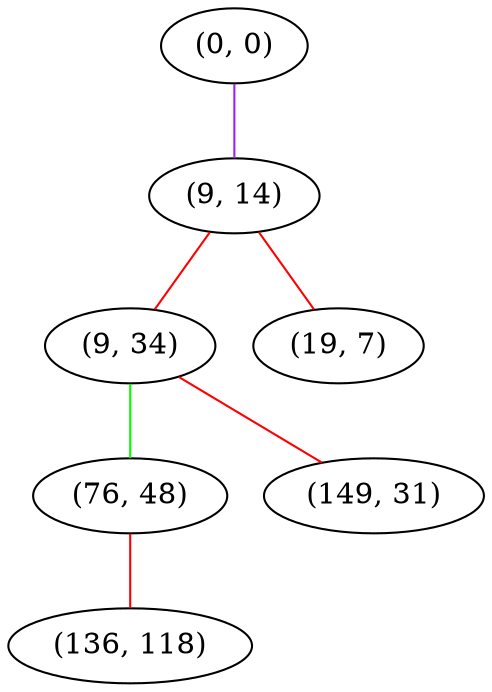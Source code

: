 graph "" {
"(0, 0)";
"(9, 14)";
"(9, 34)";
"(19, 7)";
"(76, 48)";
"(149, 31)";
"(136, 118)";
"(0, 0)" -- "(9, 14)"  [color=purple, key=0, weight=4];
"(9, 14)" -- "(9, 34)"  [color=red, key=0, weight=1];
"(9, 14)" -- "(19, 7)"  [color=red, key=0, weight=1];
"(9, 34)" -- "(149, 31)"  [color=red, key=0, weight=1];
"(9, 34)" -- "(76, 48)"  [color=green, key=0, weight=2];
"(76, 48)" -- "(136, 118)"  [color=red, key=0, weight=1];
}
